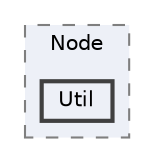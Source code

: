digraph "/mnt/c/Users/lefte/Mujin/MastersThesis/Taz/TazGraph/TazGraphEngine/GECS/Components/Node/Util"
{
 // LATEX_PDF_SIZE
  bgcolor="transparent";
  edge [fontname=Helvetica,fontsize=10,labelfontname=Helvetica,labelfontsize=10];
  node [fontname=Helvetica,fontsize=10,shape=box,height=0.2,width=0.4];
  compound=true
  subgraph clusterdir_447df0dcfcc70a3e9d524cb7c63e0aa4 {
    graph [ bgcolor="#edf0f7", pencolor="grey50", label="Node", fontname=Helvetica,fontsize=10 style="filled,dashed", URL="dir_447df0dcfcc70a3e9d524cb7c63e0aa4.html",tooltip=""]
  dir_7365cc0be9c1a6a9621b3ea6fc55475f [label="Util", fillcolor="#edf0f7", color="grey25", style="filled,bold", URL="dir_7365cc0be9c1a6a9621b3ea6fc55475f.html",tooltip=""];
  }
}
